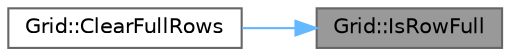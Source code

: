 digraph "Grid::IsRowFull"
{
 // INTERACTIVE_SVG=YES
 // LATEX_PDF_SIZE
  bgcolor="transparent";
  edge [fontname=Helvetica,fontsize=10,labelfontname=Helvetica,labelfontsize=10];
  node [fontname=Helvetica,fontsize=10,shape=box,height=0.2,width=0.4];
  rankdir="RL";
  Node1 [id="Node000001",label="Grid::IsRowFull",height=0.2,width=0.4,color="gray40", fillcolor="grey60", style="filled", fontcolor="black",tooltip="Kiểm tra một dòng có đầy đủ khối hay không."];
  Node1 -> Node2 [id="edge1_Node000001_Node000002",dir="back",color="steelblue1",style="solid",tooltip=" "];
  Node2 [id="Node000002",label="Grid::ClearFullRows",height=0.2,width=0.4,color="grey40", fillcolor="white", style="filled",URL="$class_grid.html#ac6da070fc992cecd8051b2fb712f70ea",tooltip="Xóa các dòng đầy đủ trong lưới."];
}
